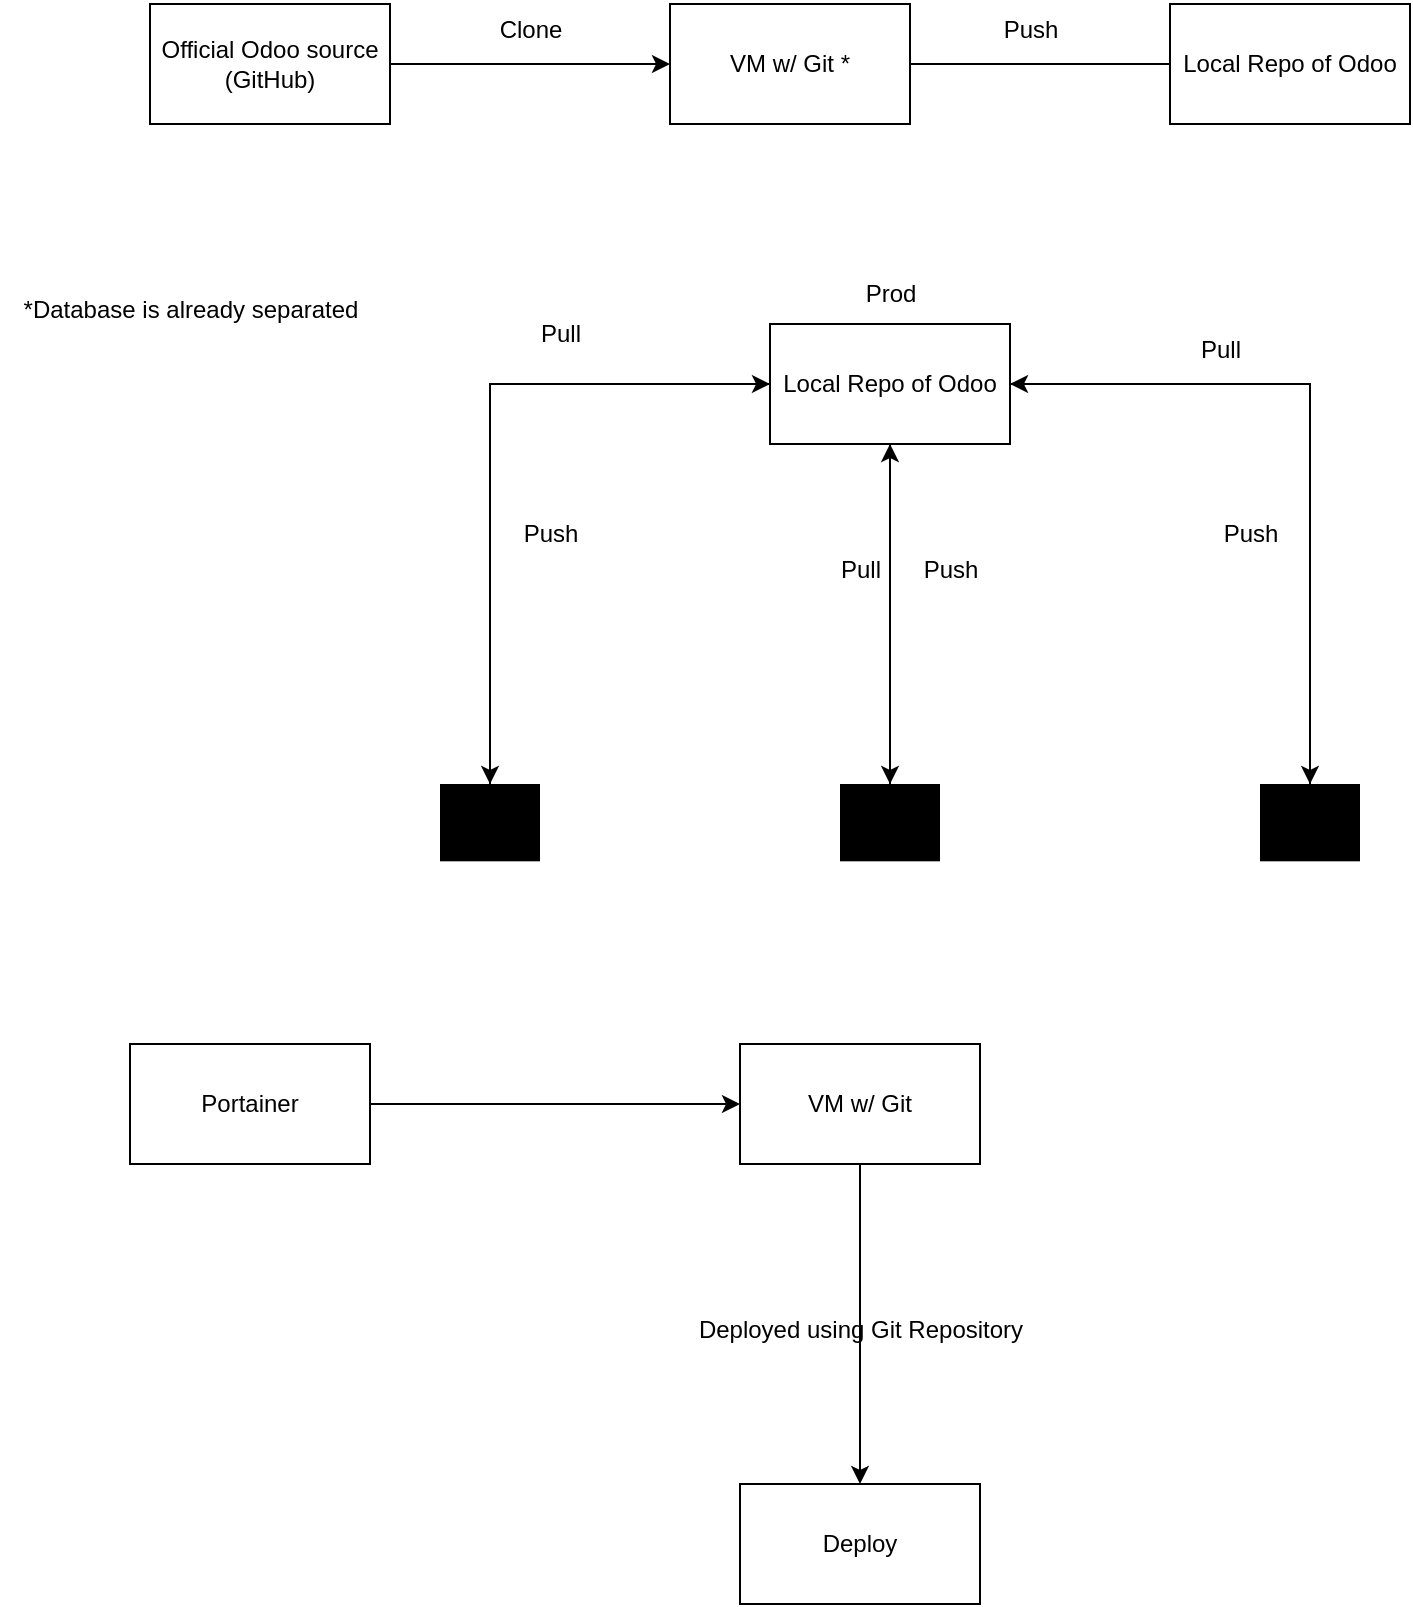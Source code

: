 <mxfile version="25.0.3">
  <diagram name="Page-1" id="1hOGvvjaj4aH0Ujx-wwU">
    <mxGraphModel dx="2085" dy="789" grid="1" gridSize="10" guides="1" tooltips="1" connect="1" arrows="1" fold="1" page="1" pageScale="1" pageWidth="850" pageHeight="1100" math="0" shadow="0">
      <root>
        <mxCell id="0" />
        <mxCell id="1" parent="0" />
        <mxCell id="M_eiNCeGALxr4e18v2u4-3" style="edgeStyle=orthogonalEdgeStyle;rounded=0;orthogonalLoop=1;jettySize=auto;html=1;" edge="1" parent="1" source="M_eiNCeGALxr4e18v2u4-2">
          <mxGeometry relative="1" as="geometry">
            <mxPoint x="310" y="60" as="targetPoint" />
          </mxGeometry>
        </mxCell>
        <mxCell id="M_eiNCeGALxr4e18v2u4-2" value="Official Odoo source (GitHub)" style="rounded=0;whiteSpace=wrap;html=1;" vertex="1" parent="1">
          <mxGeometry x="50" y="30" width="120" height="60" as="geometry" />
        </mxCell>
        <mxCell id="M_eiNCeGALxr4e18v2u4-4" value="Clone" style="text;html=1;align=center;verticalAlign=middle;resizable=0;points=[];autosize=1;strokeColor=none;fillColor=none;" vertex="1" parent="1">
          <mxGeometry x="215" y="28" width="50" height="30" as="geometry" />
        </mxCell>
        <mxCell id="M_eiNCeGALxr4e18v2u4-6" style="edgeStyle=orthogonalEdgeStyle;rounded=0;orthogonalLoop=1;jettySize=auto;html=1;" edge="1" parent="1" source="M_eiNCeGALxr4e18v2u4-5">
          <mxGeometry relative="1" as="geometry">
            <mxPoint x="570" y="60" as="targetPoint" />
          </mxGeometry>
        </mxCell>
        <mxCell id="M_eiNCeGALxr4e18v2u4-5" value="VM w/ Git *" style="rounded=0;whiteSpace=wrap;html=1;" vertex="1" parent="1">
          <mxGeometry x="310" y="30" width="120" height="60" as="geometry" />
        </mxCell>
        <mxCell id="M_eiNCeGALxr4e18v2u4-7" value="Local Repo of Odoo" style="whiteSpace=wrap;html=1;" vertex="1" parent="1">
          <mxGeometry x="560" y="30" width="120" height="60" as="geometry" />
        </mxCell>
        <mxCell id="M_eiNCeGALxr4e18v2u4-8" value="Push" style="text;html=1;align=center;verticalAlign=middle;resizable=0;points=[];autosize=1;strokeColor=none;fillColor=none;" vertex="1" parent="1">
          <mxGeometry x="465" y="28" width="50" height="30" as="geometry" />
        </mxCell>
        <mxCell id="M_eiNCeGALxr4e18v2u4-17" style="edgeStyle=orthogonalEdgeStyle;rounded=0;orthogonalLoop=1;jettySize=auto;html=1;" edge="1" parent="1" source="M_eiNCeGALxr4e18v2u4-9" target="M_eiNCeGALxr4e18v2u4-11">
          <mxGeometry relative="1" as="geometry">
            <mxPoint x="205" y="410" as="targetPoint" />
          </mxGeometry>
        </mxCell>
        <mxCell id="M_eiNCeGALxr4e18v2u4-18" style="edgeStyle=orthogonalEdgeStyle;rounded=0;orthogonalLoop=1;jettySize=auto;html=1;" edge="1" parent="1" source="M_eiNCeGALxr4e18v2u4-9" target="M_eiNCeGALxr4e18v2u4-13">
          <mxGeometry relative="1" as="geometry" />
        </mxCell>
        <mxCell id="M_eiNCeGALxr4e18v2u4-19" style="edgeStyle=orthogonalEdgeStyle;rounded=0;orthogonalLoop=1;jettySize=auto;html=1;" edge="1" parent="1" source="M_eiNCeGALxr4e18v2u4-9" target="M_eiNCeGALxr4e18v2u4-12">
          <mxGeometry relative="1" as="geometry" />
        </mxCell>
        <mxCell id="M_eiNCeGALxr4e18v2u4-9" value="Local Repo of Odoo" style="whiteSpace=wrap;html=1;" vertex="1" parent="1">
          <mxGeometry x="360" y="190" width="120" height="60" as="geometry" />
        </mxCell>
        <mxCell id="M_eiNCeGALxr4e18v2u4-10" value="Prod" style="text;html=1;align=center;verticalAlign=middle;resizable=0;points=[];autosize=1;strokeColor=none;fillColor=none;" vertex="1" parent="1">
          <mxGeometry x="395" y="160" width="50" height="30" as="geometry" />
        </mxCell>
        <mxCell id="M_eiNCeGALxr4e18v2u4-24" style="edgeStyle=orthogonalEdgeStyle;rounded=0;orthogonalLoop=1;jettySize=auto;html=1;entryX=0;entryY=0.5;entryDx=0;entryDy=0;" edge="1" parent="1" source="M_eiNCeGALxr4e18v2u4-11" target="M_eiNCeGALxr4e18v2u4-9">
          <mxGeometry relative="1" as="geometry">
            <Array as="points">
              <mxPoint x="220" y="220" />
            </Array>
          </mxGeometry>
        </mxCell>
        <mxCell id="M_eiNCeGALxr4e18v2u4-11" value="" style="sketch=0;verticalLabelPosition=bottom;sketch=0;aspect=fixed;html=1;verticalAlign=top;strokeColor=none;fillColor=#000000;align=center;outlineConnect=0;pointerEvents=1;shape=mxgraph.citrix2.desktop;" vertex="1" parent="1">
          <mxGeometry x="195" y="420" width="50" height="38.66" as="geometry" />
        </mxCell>
        <mxCell id="M_eiNCeGALxr4e18v2u4-29" style="edgeStyle=orthogonalEdgeStyle;rounded=0;orthogonalLoop=1;jettySize=auto;html=1;" edge="1" parent="1" source="M_eiNCeGALxr4e18v2u4-12">
          <mxGeometry relative="1" as="geometry">
            <mxPoint x="420" y="250" as="targetPoint" />
          </mxGeometry>
        </mxCell>
        <mxCell id="M_eiNCeGALxr4e18v2u4-12" value="" style="sketch=0;verticalLabelPosition=bottom;sketch=0;aspect=fixed;html=1;verticalAlign=top;strokeColor=none;fillColor=#000000;align=center;outlineConnect=0;pointerEvents=1;shape=mxgraph.citrix2.desktop;" vertex="1" parent="1">
          <mxGeometry x="395" y="420" width="50" height="38.66" as="geometry" />
        </mxCell>
        <mxCell id="M_eiNCeGALxr4e18v2u4-28" style="edgeStyle=orthogonalEdgeStyle;rounded=0;orthogonalLoop=1;jettySize=auto;html=1;entryX=1;entryY=0.5;entryDx=0;entryDy=0;" edge="1" parent="1" source="M_eiNCeGALxr4e18v2u4-13" target="M_eiNCeGALxr4e18v2u4-9">
          <mxGeometry relative="1" as="geometry">
            <Array as="points">
              <mxPoint x="630" y="220" />
            </Array>
          </mxGeometry>
        </mxCell>
        <mxCell id="M_eiNCeGALxr4e18v2u4-13" value="" style="sketch=0;verticalLabelPosition=bottom;sketch=0;aspect=fixed;html=1;verticalAlign=top;strokeColor=none;fillColor=#000000;align=center;outlineConnect=0;pointerEvents=1;shape=mxgraph.citrix2.desktop;" vertex="1" parent="1">
          <mxGeometry x="605" y="420" width="50" height="38.66" as="geometry" />
        </mxCell>
        <mxCell id="M_eiNCeGALxr4e18v2u4-20" value="Pull" style="text;html=1;align=center;verticalAlign=middle;resizable=0;points=[];autosize=1;strokeColor=none;fillColor=none;" vertex="1" parent="1">
          <mxGeometry x="235" y="180" width="40" height="30" as="geometry" />
        </mxCell>
        <mxCell id="M_eiNCeGALxr4e18v2u4-21" value="Pull" style="text;html=1;align=center;verticalAlign=middle;resizable=0;points=[];autosize=1;strokeColor=none;fillColor=none;" vertex="1" parent="1">
          <mxGeometry x="385" y="298" width="40" height="30" as="geometry" />
        </mxCell>
        <mxCell id="M_eiNCeGALxr4e18v2u4-22" value="Pull" style="text;html=1;align=center;verticalAlign=middle;resizable=0;points=[];autosize=1;strokeColor=none;fillColor=none;" vertex="1" parent="1">
          <mxGeometry x="565" y="188" width="40" height="30" as="geometry" />
        </mxCell>
        <mxCell id="M_eiNCeGALxr4e18v2u4-25" value="Push" style="text;html=1;align=center;verticalAlign=middle;resizable=0;points=[];autosize=1;strokeColor=none;fillColor=none;" vertex="1" parent="1">
          <mxGeometry x="225" y="280" width="50" height="30" as="geometry" />
        </mxCell>
        <mxCell id="M_eiNCeGALxr4e18v2u4-26" value="Push" style="text;html=1;align=center;verticalAlign=middle;resizable=0;points=[];autosize=1;strokeColor=none;fillColor=none;" vertex="1" parent="1">
          <mxGeometry x="425" y="298" width="50" height="30" as="geometry" />
        </mxCell>
        <mxCell id="M_eiNCeGALxr4e18v2u4-27" value="Push" style="text;html=1;align=center;verticalAlign=middle;resizable=0;points=[];autosize=1;strokeColor=none;fillColor=none;" vertex="1" parent="1">
          <mxGeometry x="575" y="280" width="50" height="30" as="geometry" />
        </mxCell>
        <mxCell id="M_eiNCeGALxr4e18v2u4-35" style="edgeStyle=orthogonalEdgeStyle;rounded=0;orthogonalLoop=1;jettySize=auto;html=1;" edge="1" parent="1" source="M_eiNCeGALxr4e18v2u4-31">
          <mxGeometry relative="1" as="geometry">
            <mxPoint x="405" y="770" as="targetPoint" />
          </mxGeometry>
        </mxCell>
        <mxCell id="M_eiNCeGALxr4e18v2u4-31" value="VM w/ Git" style="rounded=0;whiteSpace=wrap;html=1;" vertex="1" parent="1">
          <mxGeometry x="345" y="550" width="120" height="60" as="geometry" />
        </mxCell>
        <mxCell id="M_eiNCeGALxr4e18v2u4-34" style="edgeStyle=orthogonalEdgeStyle;rounded=0;orthogonalLoop=1;jettySize=auto;html=1;" edge="1" parent="1" source="M_eiNCeGALxr4e18v2u4-32" target="M_eiNCeGALxr4e18v2u4-31">
          <mxGeometry relative="1" as="geometry" />
        </mxCell>
        <mxCell id="M_eiNCeGALxr4e18v2u4-32" value="Portainer" style="rounded=0;whiteSpace=wrap;html=1;" vertex="1" parent="1">
          <mxGeometry x="40" y="550" width="120" height="60" as="geometry" />
        </mxCell>
        <mxCell id="M_eiNCeGALxr4e18v2u4-36" value="Deploy" style="whiteSpace=wrap;html=1;" vertex="1" parent="1">
          <mxGeometry x="345" y="770" width="120" height="60" as="geometry" />
        </mxCell>
        <mxCell id="M_eiNCeGALxr4e18v2u4-37" value="Deployed using Git Repository" style="text;html=1;align=center;verticalAlign=middle;resizable=0;points=[];autosize=1;strokeColor=none;fillColor=none;" vertex="1" parent="1">
          <mxGeometry x="315" y="678" width="180" height="30" as="geometry" />
        </mxCell>
        <mxCell id="M_eiNCeGALxr4e18v2u4-38" value="*Database is already separated" style="text;html=1;align=center;verticalAlign=middle;resizable=0;points=[];autosize=1;strokeColor=none;fillColor=none;" vertex="1" parent="1">
          <mxGeometry x="-25" y="168" width="190" height="30" as="geometry" />
        </mxCell>
      </root>
    </mxGraphModel>
  </diagram>
</mxfile>
